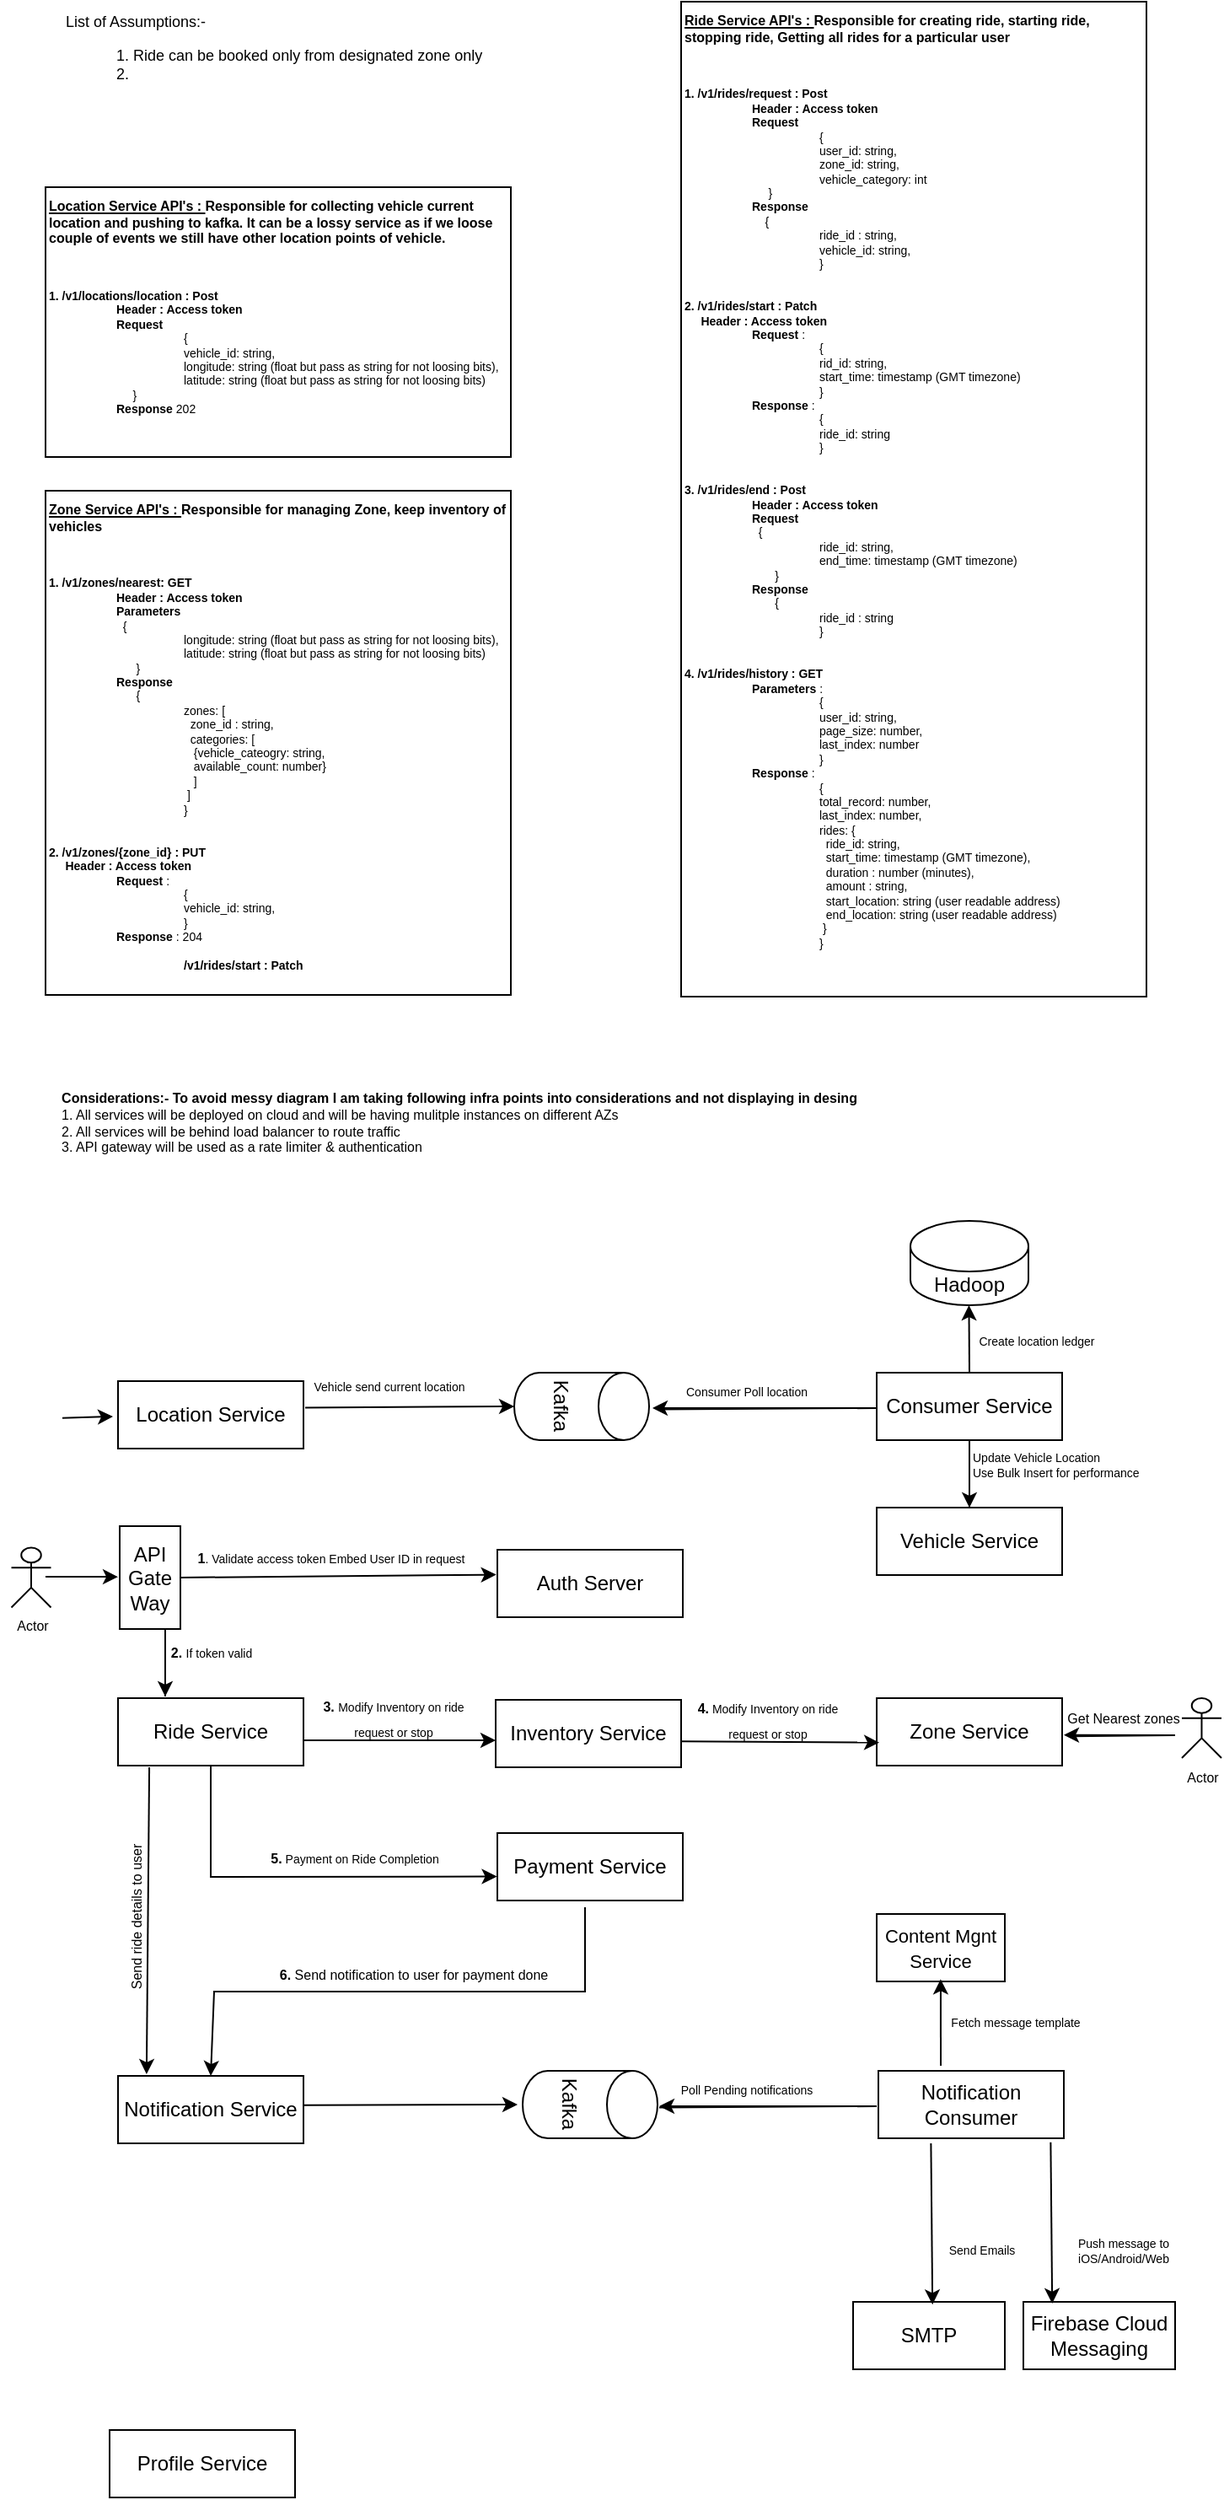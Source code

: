 <mxfile version="18.0.1" type="github">
  <diagram id="JSvCs3eml2IIvMDgM8v3" name="Page-1">
    <mxGraphModel dx="1082" dy="648" grid="1" gridSize="10" guides="1" tooltips="1" connect="1" arrows="1" fold="1" page="1" pageScale="1" pageWidth="827" pageHeight="1169" math="0" shadow="0">
      <root>
        <mxCell id="0" />
        <mxCell id="1" parent="0" />
        <mxCell id="J5EXPhGtt0kExFCHynly-1" value="Profile Service" style="rounded=0;whiteSpace=wrap;html=1;" vertex="1" parent="1">
          <mxGeometry x="78" y="1470" width="110" height="40" as="geometry" />
        </mxCell>
        <mxCell id="J5EXPhGtt0kExFCHynly-2" value="Vehicle Service" style="rounded=0;whiteSpace=wrap;html=1;flipV=0;flipH=1;" vertex="1" parent="1">
          <mxGeometry x="533" y="923" width="110" height="40" as="geometry" />
        </mxCell>
        <mxCell id="J5EXPhGtt0kExFCHynly-3" value="Zone Service" style="rounded=0;whiteSpace=wrap;html=1;" vertex="1" parent="1">
          <mxGeometry x="533" y="1036" width="110" height="40" as="geometry" />
        </mxCell>
        <mxCell id="J5EXPhGtt0kExFCHynly-4" value="Inventory Service" style="rounded=0;whiteSpace=wrap;html=1;" vertex="1" parent="1">
          <mxGeometry x="307" y="1037" width="110" height="40" as="geometry" />
        </mxCell>
        <mxCell id="J5EXPhGtt0kExFCHynly-5" value="Location Service" style="rounded=0;whiteSpace=wrap;html=1;" vertex="1" parent="1">
          <mxGeometry x="83" y="848" width="110" height="40" as="geometry" />
        </mxCell>
        <mxCell id="J5EXPhGtt0kExFCHynly-6" value="Ride Service" style="rounded=0;whiteSpace=wrap;html=1;" vertex="1" parent="1">
          <mxGeometry x="83" y="1036" width="110" height="40" as="geometry" />
        </mxCell>
        <mxCell id="J5EXPhGtt0kExFCHynly-7" value="Payment Service" style="rounded=0;whiteSpace=wrap;html=1;" vertex="1" parent="1">
          <mxGeometry x="308" y="1116" width="110" height="40" as="geometry" />
        </mxCell>
        <mxCell id="J5EXPhGtt0kExFCHynly-8" value="Hadoop" style="shape=cylinder3;whiteSpace=wrap;html=1;boundedLbl=1;backgroundOutline=1;size=15;" vertex="1" parent="1">
          <mxGeometry x="553" y="753" width="70" height="50" as="geometry" />
        </mxCell>
        <mxCell id="J5EXPhGtt0kExFCHynly-9" value="Kafka" style="shape=cylinder3;whiteSpace=wrap;html=1;boundedLbl=1;backgroundOutline=1;size=15;rotation=90;" vertex="1" parent="1">
          <mxGeometry x="338" y="823" width="40" height="80" as="geometry" />
        </mxCell>
        <mxCell id="J5EXPhGtt0kExFCHynly-10" value="Consumer Service" style="rounded=0;whiteSpace=wrap;html=1;flipV=0;flipH=1;" vertex="1" parent="1">
          <mxGeometry x="533" y="843" width="110" height="40" as="geometry" />
        </mxCell>
        <mxCell id="J5EXPhGtt0kExFCHynly-12" value="" style="endArrow=classic;html=1;rounded=0;entryX=0.5;entryY=1;entryDx=0;entryDy=0;entryPerimeter=0;" edge="1" parent="1" target="J5EXPhGtt0kExFCHynly-9">
          <mxGeometry width="50" height="50" relative="1" as="geometry">
            <mxPoint x="194" y="863.72" as="sourcePoint" />
            <mxPoint x="310" y="864" as="targetPoint" />
          </mxGeometry>
        </mxCell>
        <mxCell id="J5EXPhGtt0kExFCHynly-13" value="&lt;font style=&quot;font-size: 7px;&quot;&gt;Vehicle send current location&lt;/font&gt;" style="text;html=1;strokeColor=none;fillColor=none;align=center;verticalAlign=middle;whiteSpace=wrap;rounded=0;" vertex="1" parent="1">
          <mxGeometry x="194" y="840" width="100" height="20" as="geometry" />
        </mxCell>
        <mxCell id="J5EXPhGtt0kExFCHynly-14" value="" style="endArrow=classic;html=1;rounded=0;" edge="1" parent="1">
          <mxGeometry width="50" height="50" relative="1" as="geometry">
            <mxPoint x="404" y="864.72" as="sourcePoint" />
            <mxPoint x="400" y="864" as="targetPoint" />
            <Array as="points">
              <mxPoint x="533" y="864" />
            </Array>
          </mxGeometry>
        </mxCell>
        <mxCell id="J5EXPhGtt0kExFCHynly-15" value="&lt;font style=&quot;font-size: 7px;&quot;&gt;Consumer Poll location&lt;/font&gt;" style="text;html=1;strokeColor=none;fillColor=none;align=center;verticalAlign=middle;whiteSpace=wrap;rounded=0;" vertex="1" parent="1">
          <mxGeometry x="413" y="843" width="86" height="20" as="geometry" />
        </mxCell>
        <mxCell id="J5EXPhGtt0kExFCHynly-17" value="&lt;font style=&quot;font-size: 7px;&quot;&gt;Create location ledger&lt;/font&gt;" style="text;html=1;strokeColor=none;fillColor=none;align=center;verticalAlign=middle;whiteSpace=wrap;rounded=0;" vertex="1" parent="1">
          <mxGeometry x="588" y="813" width="80" height="20" as="geometry" />
        </mxCell>
        <mxCell id="J5EXPhGtt0kExFCHynly-21" value="" style="endArrow=classic;html=1;rounded=0;fontSize=7;exitX=0.5;exitY=0;exitDx=0;exitDy=0;" edge="1" parent="1" source="J5EXPhGtt0kExFCHynly-10">
          <mxGeometry width="50" height="50" relative="1" as="geometry">
            <mxPoint x="588" y="833" as="sourcePoint" />
            <mxPoint x="587.72" y="803" as="targetPoint" />
          </mxGeometry>
        </mxCell>
        <mxCell id="J5EXPhGtt0kExFCHynly-22" value="" style="endArrow=classic;html=1;rounded=0;fontSize=7;exitX=0.5;exitY=0;exitDx=0;exitDy=0;" edge="1" parent="1" target="J5EXPhGtt0kExFCHynly-2">
          <mxGeometry width="50" height="50" relative="1" as="geometry">
            <mxPoint x="588" y="923" as="sourcePoint" />
            <mxPoint x="587.72" y="883" as="targetPoint" />
            <Array as="points">
              <mxPoint x="588" y="883" />
            </Array>
          </mxGeometry>
        </mxCell>
        <mxCell id="J5EXPhGtt0kExFCHynly-23" value="Update Vehicle Location&lt;br&gt;&lt;div style=&quot;&quot;&gt;&lt;span style=&quot;background-color: initial;&quot;&gt;Use Bulk Insert for performance&lt;/span&gt;&lt;/div&gt;" style="text;html=1;align=left;verticalAlign=middle;resizable=0;points=[];autosize=1;strokeColor=none;fillColor=none;fontSize=7;" vertex="1" parent="1">
          <mxGeometry x="588" y="888" width="110" height="20" as="geometry" />
        </mxCell>
        <mxCell id="J5EXPhGtt0kExFCHynly-24" value="" style="endArrow=classic;html=1;rounded=0;entryX=0.5;entryY=1;entryDx=0;entryDy=0;entryPerimeter=0;exitX=1;exitY=0.625;exitDx=0;exitDy=0;exitPerimeter=0;" edge="1" parent="1" source="J5EXPhGtt0kExFCHynly-6">
          <mxGeometry width="50" height="50" relative="1" as="geometry">
            <mxPoint x="207" y="1060.72" as="sourcePoint" />
            <mxPoint x="307" y="1061" as="targetPoint" />
          </mxGeometry>
        </mxCell>
        <mxCell id="J5EXPhGtt0kExFCHynly-25" value="&lt;font style=&quot;&quot;&gt;&lt;font style=&quot;&quot;&gt;&lt;b style=&quot;font-size: 8px;&quot;&gt;&lt;font style=&quot;font-size: 8px;&quot;&gt;3.&lt;/font&gt; &lt;/b&gt;&lt;span style=&quot;font-size: 7px;&quot;&gt;Modify Inventory on ride request or&amp;nbsp;&lt;/span&gt;&lt;/font&gt;&lt;font style=&quot;font-size: 7px;&quot;&gt;stop&lt;/font&gt;&lt;/font&gt;" style="text;html=1;strokeColor=none;fillColor=none;align=center;verticalAlign=middle;whiteSpace=wrap;rounded=0;" vertex="1" parent="1">
          <mxGeometry x="193" y="1037" width="107" height="20" as="geometry" />
        </mxCell>
        <mxCell id="J5EXPhGtt0kExFCHynly-26" value="" style="endArrow=classic;html=1;rounded=0;entryX=0.014;entryY=0.658;entryDx=0;entryDy=0;entryPerimeter=0;" edge="1" parent="1" target="J5EXPhGtt0kExFCHynly-3">
          <mxGeometry width="50" height="50" relative="1" as="geometry">
            <mxPoint x="417" y="1061.58" as="sourcePoint" />
            <mxPoint x="517" y="1061.86" as="targetPoint" />
          </mxGeometry>
        </mxCell>
        <mxCell id="J5EXPhGtt0kExFCHynly-27" value="&lt;font style=&quot;&quot;&gt;&lt;font style=&quot;&quot;&gt;&lt;b style=&quot;&quot;&gt;&lt;font style=&quot;font-size: 8px;&quot;&gt;4.&lt;/font&gt;&lt;/b&gt;&lt;span style=&quot;font-size: 7px;&quot;&gt; Modify Inventory on ride request&amp;nbsp;&lt;/span&gt;&lt;/font&gt;&lt;font style=&quot;font-size: 7px;&quot;&gt;or stop&lt;/font&gt;&lt;/font&gt;" style="text;html=1;strokeColor=none;fillColor=none;align=center;verticalAlign=middle;whiteSpace=wrap;rounded=0;" vertex="1" parent="1">
          <mxGeometry x="417" y="1037.86" width="103" height="20" as="geometry" />
        </mxCell>
        <mxCell id="J5EXPhGtt0kExFCHynly-32" value="" style="endArrow=classic;html=1;rounded=0;fontSize=7;exitX=0.5;exitY=1;exitDx=0;exitDy=0;entryX=-0.002;entryY=0.644;entryDx=0;entryDy=0;entryPerimeter=0;" edge="1" parent="1" source="J5EXPhGtt0kExFCHynly-6" target="J5EXPhGtt0kExFCHynly-7">
          <mxGeometry width="50" height="50" relative="1" as="geometry">
            <mxPoint x="163" y="1146" as="sourcePoint" />
            <mxPoint x="138" y="1126" as="targetPoint" />
            <Array as="points">
              <mxPoint x="138" y="1142" />
            </Array>
          </mxGeometry>
        </mxCell>
        <mxCell id="J5EXPhGtt0kExFCHynly-33" value="&lt;b&gt;&lt;font style=&quot;font-size: 8px;&quot;&gt;5.&lt;/font&gt;&lt;/b&gt; Payment on Ride Completion" style="text;html=1;align=center;verticalAlign=middle;resizable=0;points=[];autosize=1;strokeColor=none;fillColor=none;fontSize=7;" vertex="1" parent="1">
          <mxGeometry x="163" y="1126" width="120" height="10" as="geometry" />
        </mxCell>
        <mxCell id="J5EXPhGtt0kExFCHynly-35" value="Notification Consumer" style="rounded=0;whiteSpace=wrap;html=1;" vertex="1" parent="1">
          <mxGeometry x="534" y="1257" width="110" height="40" as="geometry" />
        </mxCell>
        <mxCell id="J5EXPhGtt0kExFCHynly-36" value="Kafka" style="shape=cylinder3;whiteSpace=wrap;html=1;boundedLbl=1;backgroundOutline=1;size=15;rotation=90;" vertex="1" parent="1">
          <mxGeometry x="343" y="1237" width="40" height="80" as="geometry" />
        </mxCell>
        <mxCell id="J5EXPhGtt0kExFCHynly-37" value="" style="endArrow=classic;html=1;rounded=0;" edge="1" parent="1">
          <mxGeometry width="50" height="50" relative="1" as="geometry">
            <mxPoint x="404" y="1278.72" as="sourcePoint" />
            <mxPoint x="404" y="1278" as="targetPoint" />
            <Array as="points">
              <mxPoint x="533" y="1278" />
            </Array>
          </mxGeometry>
        </mxCell>
        <mxCell id="J5EXPhGtt0kExFCHynly-38" value="&lt;span style=&quot;font-size: 7px;&quot;&gt;Poll Pending&amp;nbsp;notifications&lt;/span&gt;" style="text;html=1;strokeColor=none;fillColor=none;align=center;verticalAlign=middle;whiteSpace=wrap;rounded=0;" vertex="1" parent="1">
          <mxGeometry x="413" y="1257" width="86" height="20" as="geometry" />
        </mxCell>
        <mxCell id="J5EXPhGtt0kExFCHynly-39" value="&lt;font style=&quot;font-size: 11px;&quot;&gt;Content Mgnt Service&lt;/font&gt;" style="rounded=0;whiteSpace=wrap;html=1;" vertex="1" parent="1">
          <mxGeometry x="533" y="1164" width="76" height="40" as="geometry" />
        </mxCell>
        <mxCell id="J5EXPhGtt0kExFCHynly-40" value="" style="endArrow=classic;html=1;rounded=0;entryX=0.46;entryY=-0.008;entryDx=0;entryDy=0;entryPerimeter=0;" edge="1" parent="1">
          <mxGeometry width="50" height="50" relative="1" as="geometry">
            <mxPoint x="571" y="1254" as="sourcePoint" />
            <mxPoint x="570.96" y="1202.68" as="targetPoint" />
            <Array as="points" />
          </mxGeometry>
        </mxCell>
        <mxCell id="J5EXPhGtt0kExFCHynly-41" value="&lt;font style=&quot;font-size: 7px;&quot;&gt;Fetch message template&lt;/font&gt;" style="text;html=1;align=center;verticalAlign=middle;resizable=0;points=[];autosize=1;strokeColor=none;fillColor=none;fontSize=11;" vertex="1" parent="1">
          <mxGeometry x="570" y="1217" width="90" height="20" as="geometry" />
        </mxCell>
        <mxCell id="J5EXPhGtt0kExFCHynly-42" value="Firebase Cloud Messaging" style="rounded=0;whiteSpace=wrap;html=1;" vertex="1" parent="1">
          <mxGeometry x="620" y="1394" width="90" height="40" as="geometry" />
        </mxCell>
        <mxCell id="J5EXPhGtt0kExFCHynly-43" value="" style="endArrow=classic;html=1;rounded=0;entryX=0.19;entryY=0.024;entryDx=0;entryDy=0;entryPerimeter=0;exitX=0.929;exitY=1.058;exitDx=0;exitDy=0;exitPerimeter=0;" edge="1" parent="1" source="J5EXPhGtt0kExFCHynly-35" target="J5EXPhGtt0kExFCHynly-42">
          <mxGeometry width="50" height="50" relative="1" as="geometry">
            <mxPoint x="630" y="1297" as="sourcePoint" />
            <mxPoint x="747.54" y="1297.74" as="targetPoint" />
          </mxGeometry>
        </mxCell>
        <mxCell id="J5EXPhGtt0kExFCHynly-44" value="Notification Service" style="rounded=0;whiteSpace=wrap;html=1;" vertex="1" parent="1">
          <mxGeometry x="83" y="1260" width="110" height="40" as="geometry" />
        </mxCell>
        <mxCell id="J5EXPhGtt0kExFCHynly-46" value="" style="endArrow=classic;html=1;rounded=0;exitX=0.465;exitY=1.05;exitDx=0;exitDy=0;exitPerimeter=0;" edge="1" parent="1">
          <mxGeometry width="50" height="50" relative="1" as="geometry">
            <mxPoint x="193.27" y="1277.32" as="sourcePoint" />
            <mxPoint x="320" y="1277" as="targetPoint" />
            <Array as="points" />
          </mxGeometry>
        </mxCell>
        <mxCell id="J5EXPhGtt0kExFCHynly-47" value="Push message to &lt;br&gt;iOS/Android/Web" style="text;html=1;align=center;verticalAlign=middle;resizable=0;points=[];autosize=1;strokeColor=none;fillColor=none;fontSize=7;" vertex="1" parent="1">
          <mxGeometry x="644" y="1354" width="70" height="20" as="geometry" />
        </mxCell>
        <mxCell id="J5EXPhGtt0kExFCHynly-48" value="SMTP" style="rounded=0;whiteSpace=wrap;html=1;" vertex="1" parent="1">
          <mxGeometry x="519" y="1394" width="90" height="40" as="geometry" />
        </mxCell>
        <mxCell id="J5EXPhGtt0kExFCHynly-49" value="" style="endArrow=classic;html=1;rounded=0;entryX=0.19;entryY=0.024;entryDx=0;entryDy=0;entryPerimeter=0;exitX=0.929;exitY=1.058;exitDx=0;exitDy=0;exitPerimeter=0;" edge="1" parent="1">
          <mxGeometry width="50" height="50" relative="1" as="geometry">
            <mxPoint x="565.19" y="1300" as="sourcePoint" />
            <mxPoint x="566.1" y="1395.64" as="targetPoint" />
          </mxGeometry>
        </mxCell>
        <mxCell id="J5EXPhGtt0kExFCHynly-50" value="Send Emails" style="text;html=1;align=center;verticalAlign=middle;resizable=0;points=[];autosize=1;strokeColor=none;fillColor=none;fontSize=7;" vertex="1" parent="1">
          <mxGeometry x="570" y="1359" width="50" height="10" as="geometry" />
        </mxCell>
        <mxCell id="J5EXPhGtt0kExFCHynly-51" value="&lt;span style=&quot;background-color: initial;&quot;&gt;&lt;b&gt;&lt;font style=&quot;font-size: 8px;&quot;&gt;&lt;u&gt;Ride Service API&#39;s : &lt;/u&gt;Responsible for creating ride, starting ride, stopping ride, Getting all rides for a particular user&lt;/font&gt;&lt;/b&gt;&lt;br&gt;&lt;br&gt;&lt;/span&gt;&lt;span style=&quot;background-color: initial;&quot;&gt;&lt;br&gt;&lt;/span&gt;&lt;b style=&quot;background-color: initial;&quot;&gt;&lt;br&gt;1. /v1/rides/request : Post&amp;nbsp;&lt;/b&gt;&lt;span style=&quot;background-color: initial;&quot;&gt;&lt;br&gt;&lt;/span&gt;&lt;blockquote style=&quot;margin: 0px 0px 0px 40px; border: none; padding: 0px;&quot;&gt;&lt;div&gt;&lt;b&gt;Header : Access token&lt;/b&gt;&lt;/div&gt;&lt;div&gt;&lt;b&gt;Request&lt;/b&gt;&lt;/div&gt;&lt;/blockquote&gt;&lt;blockquote style=&quot;margin: 0px 0px 0px 40px; border: none; padding: 0px;&quot;&gt;&lt;blockquote style=&quot;margin: 0px 0px 0px 40px; border: none; padding: 0px;&quot;&gt;{&lt;/blockquote&gt;&lt;blockquote style=&quot;margin: 0px 0px 0px 40px; border: none; padding: 0px;&quot;&gt;user_id: string,&lt;/blockquote&gt;&lt;/blockquote&gt;&lt;blockquote style=&quot;margin: 0px 0px 0px 40px; border: none; padding: 0px;&quot;&gt;&lt;blockquote style=&quot;margin: 0px 0px 0px 40px; border: none; padding: 0px;&quot;&gt;zone_id: string,&lt;/blockquote&gt;&lt;blockquote style=&quot;margin: 0px 0px 0px 40px; border: none; padding: 0px;&quot;&gt;vehicle_category: int&amp;nbsp;&lt;/blockquote&gt;&lt;div&gt;&amp;nbsp; &amp;nbsp; &amp;nbsp;}&lt;/div&gt;&lt;b style=&quot;background-color: initial;&quot;&gt;Response&lt;/b&gt;&lt;span style=&quot;background-color: initial;&quot;&gt;&amp;nbsp;&lt;/span&gt;&lt;div&gt;&amp;nbsp; &amp;nbsp;&amp;nbsp;{&lt;/div&gt;&lt;blockquote style=&quot;margin: 0px 0px 0px 40px; border: none; padding: 0px;&quot;&gt;&lt;span style=&quot;background-color: initial;&quot;&gt;ride_id : string,&lt;/span&gt;&lt;/blockquote&gt;&lt;blockquote style=&quot;margin: 0px 0px 0px 40px; border: none; padding: 0px;&quot;&gt;vehicle_id: string,&lt;/blockquote&gt;&lt;blockquote style=&quot;margin: 0px 0px 0px 40px; border: none; padding: 0px;&quot;&gt;&lt;span style=&quot;background-color: initial;&quot;&gt;}&lt;/span&gt;&lt;/blockquote&gt;&lt;/blockquote&gt;&lt;blockquote style=&quot;margin: 0px 0px 0px 40px; border: none; padding: 0px;&quot;&gt;&lt;blockquote style=&quot;margin: 0px 0px 0px 40px; border: none; padding: 0px;&quot;&gt;&lt;div&gt;&lt;/div&gt;&lt;/blockquote&gt;&lt;/blockquote&gt;&lt;br&gt;&lt;span style=&quot;background-color: initial;&quot;&gt;&lt;br&gt;&lt;b&gt;2. /v1/rides/start : Patch&lt;br&gt;&lt;/b&gt;&lt;/span&gt;&lt;b&gt;&lt;span style=&quot;&quot;&gt;	&lt;/span&gt;&lt;span style=&quot;&quot;&gt;	&lt;/span&gt;&amp;nbsp; &amp;nbsp; &amp;nbsp;Header : Access token&lt;/b&gt;&lt;br&gt;&lt;blockquote style=&quot;margin: 0px 0px 0px 40px; border: none; padding: 0px;&quot;&gt;&lt;b&gt;Request&lt;/b&gt;&amp;nbsp;:&lt;/blockquote&gt;&lt;blockquote style=&quot;margin: 0px 0px 0px 40px; border: none; padding: 0px;&quot;&gt;&lt;blockquote style=&quot;margin: 0px 0px 0px 40px; border: none; padding: 0px;&quot;&gt;{&lt;/blockquote&gt;&lt;blockquote style=&quot;margin: 0px 0px 0px 40px; border: none; padding: 0px;&quot;&gt;rid_id: string,&lt;/blockquote&gt;&lt;blockquote style=&quot;margin: 0px 0px 0px 40px; border: none; padding: 0px;&quot;&gt;start_time: timestamp (GMT timezone)&lt;/blockquote&gt;&lt;blockquote style=&quot;margin: 0px 0px 0px 40px; border: none; padding: 0px;&quot;&gt;}&lt;/blockquote&gt;&lt;/blockquote&gt;&lt;blockquote style=&quot;margin: 0px 0px 0px 40px; border: none; padding: 0px;&quot;&gt;&lt;b&gt;Response&lt;/b&gt;&amp;nbsp;:&lt;/blockquote&gt;&lt;blockquote style=&quot;margin: 0px 0px 0px 40px; border: none; padding: 0px;&quot;&gt;&lt;blockquote style=&quot;margin: 0px 0px 0px 40px; border: none; padding: 0px;&quot;&gt;{&lt;/blockquote&gt;&lt;blockquote style=&quot;margin: 0px 0px 0px 40px; border: none; padding: 0px;&quot;&gt;ride_id: string&lt;/blockquote&gt;&lt;blockquote style=&quot;margin: 0px 0px 0px 40px; border: none; padding: 0px;&quot;&gt;&lt;div&gt;}&lt;/div&gt;&lt;div&gt;&lt;br&gt;&lt;/div&gt;&lt;/blockquote&gt;&lt;/blockquote&gt;&lt;b style=&quot;background-color: initial;&quot;&gt;&lt;br&gt;3. /v1/rides/end : Post&amp;nbsp;&lt;/b&gt;&lt;span style=&quot;background-color: initial;&quot;&gt;&lt;br&gt;&lt;/span&gt;&lt;blockquote style=&quot;margin: 0 0 0 40px; border: none; padding: 0px;&quot;&gt;&lt;div&gt;&lt;b&gt;Header : Access token&lt;/b&gt;&lt;/div&gt;&lt;div&gt;&lt;b&gt;Request&lt;/b&gt;&lt;/div&gt;&lt;div&gt;&lt;span style=&quot;background-color: initial;&quot;&gt;&lt;span style=&quot;white-space: pre;&quot;&gt;	&lt;/span&gt;&lt;span style=&quot;white-space: pre;&quot;&gt;	&lt;/span&gt;{&lt;/span&gt;&lt;/div&gt;&lt;/blockquote&gt;&lt;blockquote style=&quot;margin: 0 0 0 40px; border: none; padding: 0px;&quot;&gt;&lt;blockquote style=&quot;margin: 0 0 0 40px; border: none; padding: 0px;&quot;&gt;ride_id: string,&lt;/blockquote&gt;&lt;/blockquote&gt;&lt;blockquote style=&quot;margin: 0 0 0 40px; border: none; padding: 0px;&quot;&gt;&lt;blockquote style=&quot;margin: 0 0 0 40px; border: none; padding: 0px;&quot;&gt;end_time: timestamp (GMT timezone)&lt;/blockquote&gt;&lt;div&gt;&lt;span style=&quot;&quot;&gt;	&lt;/span&gt;&lt;span style=&quot;&quot;&gt;	&lt;/span&gt;&amp;nbsp; &amp;nbsp; &lt;span style=&quot;white-space: pre;&quot;&gt;	&lt;/span&gt;&lt;span style=&quot;white-space: pre;&quot;&gt;	&lt;/span&gt;&amp;nbsp;}&lt;/div&gt;&lt;b style=&quot;background-color: initial;&quot;&gt;Response&lt;/b&gt;&lt;span style=&quot;background-color: initial;&quot;&gt;&amp;nbsp;&lt;/span&gt;&lt;div&gt;&amp;nbsp; &amp;nbsp;&lt;span style=&quot;&quot;&gt;	&lt;span style=&quot;white-space: pre;&quot;&gt;	&lt;/span&gt;&lt;span style=&quot;white-space: pre;&quot;&gt;	&lt;/span&gt;&lt;span style=&quot;&quot;&gt;	&lt;/span&gt;&lt;/span&gt;{&lt;/div&gt;&lt;blockquote style=&quot;margin: 0 0 0 40px; border: none; padding: 0px;&quot;&gt;&lt;span style=&quot;background-color: initial;&quot;&gt;ride_id : string&lt;/span&gt;&lt;/blockquote&gt;&lt;blockquote style=&quot;margin: 0 0 0 40px; border: none; padding: 0px;&quot;&gt;&lt;span style=&quot;background-color: initial;&quot;&gt;}&lt;/span&gt;&lt;/blockquote&gt;&lt;/blockquote&gt;&lt;br&gt;&lt;span style=&quot;background-color: initial;&quot;&gt;&lt;br&gt;&lt;b&gt;4. /v1/rides/history : GET&lt;/b&gt;&lt;/span&gt;&lt;br&gt;&lt;blockquote style=&quot;margin: 0 0 0 40px; border: none; padding: 0px;&quot;&gt;&lt;div&gt;&lt;b&gt;Parameters&lt;/b&gt; :&lt;/div&gt;&lt;/blockquote&gt;&lt;blockquote style=&quot;margin: 0 0 0 40px; border: none; padding: 0px;&quot;&gt;&lt;blockquote style=&quot;margin: 0 0 0 40px; border: none; padding: 0px;&quot;&gt;&lt;div&gt;{&lt;/div&gt;&lt;/blockquote&gt;&lt;blockquote style=&quot;margin: 0 0 0 40px; border: none; padding: 0px;&quot;&gt;&lt;div&gt;&lt;span style=&quot;&quot;&gt;	&lt;/span&gt;user_id: string,&lt;/div&gt;&lt;/blockquote&gt;&lt;blockquote style=&quot;margin: 0 0 0 40px; border: none; padding: 0px;&quot;&gt;&lt;div&gt;&lt;span style=&quot;&quot;&gt;	&lt;/span&gt;page_size: number,&lt;/div&gt;&lt;div&gt;last_index: number&lt;/div&gt;&lt;/blockquote&gt;&lt;blockquote style=&quot;margin: 0 0 0 40px; border: none; padding: 0px;&quot;&gt;&lt;div&gt;}&lt;/div&gt;&lt;/blockquote&gt;&lt;/blockquote&gt;&lt;blockquote style=&quot;margin: 0 0 0 40px; border: none; padding: 0px;&quot;&gt;&lt;div&gt;&lt;b&gt;Response&lt;/b&gt;&amp;nbsp;:&lt;/div&gt;&lt;/blockquote&gt;&lt;blockquote style=&quot;margin: 0 0 0 40px; border: none; padding: 0px;&quot;&gt;&lt;blockquote style=&quot;margin: 0 0 0 40px; border: none; padding: 0px;&quot;&gt;&lt;div&gt;{&lt;/div&gt;&lt;/blockquote&gt;&lt;blockquote style=&quot;margin: 0 0 0 40px; border: none; padding: 0px;&quot;&gt;&lt;div&gt;&lt;span style=&quot;&quot;&gt;	&lt;/span&gt;total_record: number,&lt;/div&gt;&lt;div&gt;last_index: number,&lt;/div&gt;&lt;div&gt;rides: {&lt;/div&gt;&lt;div&gt;&lt;span style=&quot;white-space: pre;&quot;&gt;	&lt;/span&gt;&lt;span style=&quot;white-space: pre;&quot;&gt;	&lt;/span&gt;ride_id: string,&lt;br&gt;&lt;/div&gt;&lt;div&gt;&lt;span style=&quot;white-space: pre;&quot;&gt;	&lt;/span&gt;&lt;span style=&quot;white-space: pre;&quot;&gt;	&lt;/span&gt;start_time: timestamp (GMT timezone),&lt;br&gt;&lt;/div&gt;&lt;div&gt;&lt;span style=&quot;white-space: pre;&quot;&gt;	&lt;/span&gt;&lt;span style=&quot;white-space: pre;&quot;&gt;	&lt;/span&gt;duration : number (minutes),&lt;br&gt;&lt;/div&gt;&lt;div&gt;&lt;span style=&quot;white-space: pre;&quot;&gt;	&lt;/span&gt;&lt;span style=&quot;white-space: pre;&quot;&gt;	&lt;/span&gt;amount : string,&lt;br&gt;&lt;/div&gt;&lt;div&gt;&lt;span style=&quot;white-space: pre;&quot;&gt;	&lt;/span&gt;&lt;span style=&quot;white-space: pre;&quot;&gt;	&lt;/span&gt;start_location: string (user readable address)&lt;br&gt;&lt;/div&gt;&lt;div&gt;&lt;span style=&quot;white-space: pre;&quot;&gt;	&lt;/span&gt;&lt;span style=&quot;white-space: pre;&quot;&gt;	&lt;/span&gt;end_location: string (user readable address)&lt;br&gt;&lt;/div&gt;&lt;div&gt;&lt;span style=&quot;white-space: pre;&quot;&gt;	&lt;/span&gt;}&lt;br&gt;&lt;/div&gt;&lt;/blockquote&gt;&lt;blockquote style=&quot;margin: 0 0 0 40px; border: none; padding: 0px;&quot;&gt;&lt;div&gt;}&lt;/div&gt;&lt;blockquote style=&quot;margin: 0px 0px 0px 40px; border: none; padding: 0px;&quot;&gt;&lt;/blockquote&gt;&lt;/blockquote&gt;&lt;/blockquote&gt;" style="rounded=0;whiteSpace=wrap;html=1;fontSize=7;align=left;verticalAlign=top;" vertex="1" parent="1">
          <mxGeometry x="417" y="30" width="276" height="590" as="geometry" />
        </mxCell>
        <mxCell id="J5EXPhGtt0kExFCHynly-52" value="Auth Server" style="rounded=0;whiteSpace=wrap;html=1;" vertex="1" parent="1">
          <mxGeometry x="308" y="948" width="110" height="40" as="geometry" />
        </mxCell>
        <mxCell id="J5EXPhGtt0kExFCHynly-53" value="" style="endArrow=classic;html=1;rounded=0;entryX=-0.006;entryY=0.37;entryDx=0;entryDy=0;exitX=1;exitY=0.5;exitDx=0;exitDy=0;entryPerimeter=0;" edge="1" parent="1" source="J5EXPhGtt0kExFCHynly-54" target="J5EXPhGtt0kExFCHynly-52">
          <mxGeometry width="50" height="50" relative="1" as="geometry">
            <mxPoint x="141" y="1006.39" as="sourcePoint" />
            <mxPoint x="255" y="1006.39" as="targetPoint" />
            <Array as="points" />
          </mxGeometry>
        </mxCell>
        <mxCell id="J5EXPhGtt0kExFCHynly-54" value="API Gate&lt;br&gt;Way" style="rounded=0;whiteSpace=wrap;html=1;" vertex="1" parent="1">
          <mxGeometry x="84" y="934" width="36" height="61" as="geometry" />
        </mxCell>
        <mxCell id="J5EXPhGtt0kExFCHynly-55" value="&lt;b&gt;&lt;font style=&quot;font-size: 8px;&quot;&gt;1&lt;/font&gt;&lt;/b&gt;. Validate access token Embed User ID in request" style="text;html=1;align=center;verticalAlign=middle;resizable=0;points=[];autosize=1;strokeColor=none;fillColor=none;fontSize=7;" vertex="1" parent="1">
          <mxGeometry x="124" y="948" width="170" height="10" as="geometry" />
        </mxCell>
        <mxCell id="J5EXPhGtt0kExFCHynly-57" value="" style="endArrow=classic;html=1;rounded=0;fontSize=7;exitX=0.5;exitY=0;exitDx=0;exitDy=0;" edge="1" parent="1">
          <mxGeometry width="50" height="50" relative="1" as="geometry">
            <mxPoint x="111" y="1035" as="sourcePoint" />
            <mxPoint x="111" y="1035" as="targetPoint" />
            <Array as="points">
              <mxPoint x="111" y="995" />
            </Array>
          </mxGeometry>
        </mxCell>
        <mxCell id="J5EXPhGtt0kExFCHynly-58" value="&lt;b&gt;&lt;font style=&quot;font-size: 8px;&quot;&gt;2. &lt;/font&gt;&lt;/b&gt;If token valid" style="text;html=1;align=center;verticalAlign=middle;resizable=0;points=[];autosize=1;strokeColor=none;fillColor=none;fontSize=7;" vertex="1" parent="1">
          <mxGeometry x="108" y="1004" width="60" height="10" as="geometry" />
        </mxCell>
        <mxCell id="J5EXPhGtt0kExFCHynly-59" value="&lt;font style=&quot;font-size: 9px;&quot;&gt;List of Assumptions:-&lt;br&gt;&lt;/font&gt;&lt;ol style=&quot;font-size: 9px;&quot;&gt;&lt;li&gt;&lt;font style=&quot;font-size: 9px;&quot;&gt;Ride can be booked only from designated zone only&lt;/font&gt;&lt;/li&gt;&lt;li&gt;&lt;font style=&quot;font-size: 9px;&quot;&gt;&lt;br&gt;&lt;/font&gt;&lt;/li&gt;&lt;/ol&gt;" style="text;html=1;strokeColor=none;fillColor=none;align=left;verticalAlign=top;whiteSpace=wrap;rounded=0;fontSize=8;horizontal=1;" vertex="1" parent="1">
          <mxGeometry x="50" y="30" width="310" height="100" as="geometry" />
        </mxCell>
        <mxCell id="J5EXPhGtt0kExFCHynly-60" value="&lt;span style=&quot;background-color: initial;&quot;&gt;&lt;b&gt;&lt;font style=&quot;font-size: 8px;&quot;&gt;&lt;u&gt;Location Service API&#39;s : &lt;/u&gt;Responsible for collecting vehicle current location and pushing to kafka. It can be a lossy service as if we loose couple of events we still have other location points of vehicle.&lt;/font&gt;&lt;/b&gt;&lt;br&gt;&lt;br&gt;&lt;/span&gt;&lt;span style=&quot;background-color: initial;&quot;&gt;&lt;br&gt;&lt;/span&gt;&lt;b style=&quot;background-color: initial;&quot;&gt;&lt;br&gt;1. /v1/locations/location : Post&amp;nbsp;&lt;/b&gt;&lt;span style=&quot;background-color: initial;&quot;&gt;&lt;br&gt;&lt;/span&gt;&lt;blockquote style=&quot;margin: 0px 0px 0px 40px; border: none; padding: 0px;&quot;&gt;&lt;div&gt;&lt;b&gt;Header : Access token&lt;/b&gt;&lt;/div&gt;&lt;div&gt;&lt;b&gt;Request&lt;/b&gt;&lt;/div&gt;&lt;/blockquote&gt;&lt;blockquote style=&quot;margin: 0px 0px 0px 40px; border: none; padding: 0px;&quot;&gt;&lt;blockquote style=&quot;margin: 0px 0px 0px 40px; border: none; padding: 0px;&quot;&gt;{&lt;/blockquote&gt;&lt;blockquote style=&quot;margin: 0px 0px 0px 40px; border: none; padding: 0px;&quot;&gt;vehicle_id: string,&lt;/blockquote&gt;&lt;/blockquote&gt;&lt;blockquote style=&quot;margin: 0px 0px 0px 40px; border: none; padding: 0px;&quot;&gt;&lt;blockquote style=&quot;margin: 0px 0px 0px 40px; border: none; padding: 0px;&quot;&gt;longitude: string (float but pass as string for not loosing bits),&lt;/blockquote&gt;&lt;blockquote style=&quot;margin: 0px 0px 0px 40px; border: none; padding: 0px;&quot;&gt;latitude: string (float but pass as string for not loosing bits)&amp;nbsp;&lt;/blockquote&gt;&lt;div&gt;&amp;nbsp; &amp;nbsp; &amp;nbsp;}&lt;/div&gt;&lt;b style=&quot;background-color: initial;&quot;&gt;Response&lt;/b&gt;&lt;span style=&quot;background-color: initial;&quot;&gt;&amp;nbsp;202&lt;/span&gt;&lt;div&gt;&amp;nbsp; &amp;nbsp;&lt;br&gt;&lt;/div&gt;&lt;/blockquote&gt;&lt;blockquote style=&quot;margin: 0px 0px 0px 40px; border: none; padding: 0px;&quot;&gt;&lt;blockquote style=&quot;margin: 0px 0px 0px 40px; border: none; padding: 0px;&quot;&gt;&lt;div&gt;&lt;/div&gt;&lt;/blockquote&gt;&lt;/blockquote&gt;&lt;br&gt;&lt;span style=&quot;background-color: initial;&quot;&gt;&lt;br&gt;&lt;br&gt;&lt;/span&gt;&lt;blockquote style=&quot;margin: 0 0 0 40px; border: none; padding: 0px;&quot;&gt;&lt;blockquote style=&quot;margin: 0 0 0 40px; border: none; padding: 0px;&quot;&gt;&lt;blockquote style=&quot;margin: 0px 0px 0px 40px; border: none; padding: 0px;&quot;&gt;&lt;/blockquote&gt;&lt;/blockquote&gt;&lt;/blockquote&gt;" style="rounded=0;whiteSpace=wrap;html=1;fontSize=7;align=left;verticalAlign=top;" vertex="1" parent="1">
          <mxGeometry x="40" y="140" width="276" height="160" as="geometry" />
        </mxCell>
        <mxCell id="J5EXPhGtt0kExFCHynly-61" value="&lt;span style=&quot;background-color: initial;&quot;&gt;&lt;b&gt;&lt;font style=&quot;font-size: 8px;&quot;&gt;&lt;u&gt;Zone Service API&#39;s : &lt;/u&gt;Responsible for managing Zone, keep inventory of vehicles&lt;/font&gt;&lt;/b&gt;&lt;br&gt;&lt;br&gt;&lt;/span&gt;&lt;span style=&quot;background-color: initial;&quot;&gt;&lt;br&gt;&lt;/span&gt;&lt;b style=&quot;background-color: initial;&quot;&gt;&lt;br&gt;1. /v1/zones/nearest: GET&amp;nbsp;&lt;/b&gt;&lt;span style=&quot;background-color: initial;&quot;&gt;&lt;br&gt;&lt;/span&gt;&lt;blockquote style=&quot;margin: 0px 0px 0px 40px; border: none; padding: 0px;&quot;&gt;&lt;div&gt;&lt;b&gt;Header : Access token&lt;/b&gt;&lt;/div&gt;&lt;div&gt;&lt;b&gt;Parameters&lt;/b&gt;&lt;/div&gt;&lt;div&gt;&lt;span style=&quot;background-color: initial;&quot;&gt;&lt;span style=&quot;white-space: pre;&quot;&gt;	&lt;/span&gt;&lt;span style=&quot;white-space: pre;&quot;&gt;	&lt;/span&gt;{&lt;/span&gt;&lt;/div&gt;&lt;/blockquote&gt;&lt;blockquote style=&quot;margin: 0px 0px 0px 40px; border: none; padding: 0px;&quot;&gt;&lt;blockquote style=&quot;margin: 0px 0px 0px 40px; border: none; padding: 0px;&quot;&gt;&lt;/blockquote&gt;&lt;/blockquote&gt;&lt;blockquote style=&quot;margin: 0 0 0 40px; border: none; padding: 0px;&quot;&gt;&lt;blockquote style=&quot;margin: 0px 0px 0px 40px; border: none; padding: 0px;&quot;&gt;&lt;span style=&quot;background-color: initial;&quot;&gt;longitude: string (float but pass as string for not loosing bits),&lt;/span&gt;&lt;/blockquote&gt;&lt;blockquote style=&quot;margin: 0px 0px 0px 40px; border: none; padding: 0px;&quot;&gt;latitude: string (float but pass as string for not loosing bits)&amp;nbsp;&lt;/blockquote&gt;&lt;/blockquote&gt;&lt;blockquote style=&quot;margin: 0px 0px 0px 40px; border: none; padding: 0px;&quot;&gt;&lt;div&gt;&amp;nbsp; &amp;nbsp; &lt;span style=&quot;white-space: pre;&quot;&gt;	&lt;/span&gt;&lt;span style=&quot;white-space: pre;&quot;&gt;	&lt;/span&gt;}&lt;/div&gt;&lt;b style=&quot;background-color: initial;&quot;&gt;Response&lt;/b&gt;&lt;span style=&quot;background-color: initial;&quot;&gt;&amp;nbsp;&lt;/span&gt;&lt;div&gt;&amp;nbsp; &amp;nbsp;&amp;nbsp;&lt;span style=&quot;white-space: pre;&quot;&gt;	&lt;/span&gt;&lt;span style=&quot;white-space: pre;&quot;&gt;	&lt;/span&gt;{&lt;/div&gt;&lt;blockquote style=&quot;margin: 0px 0px 0px 40px; border: none; padding: 0px;&quot;&gt;&lt;span style=&quot;background-color: initial;&quot;&gt;zones: [&amp;nbsp;&lt;/span&gt;&lt;/blockquote&gt;&lt;blockquote style=&quot;margin: 0px 0px 0px 40px; border: none; padding: 0px;&quot;&gt;&lt;span style=&quot;background-color: initial;&quot;&gt;&lt;span style=&quot;white-space: pre;&quot;&gt;	&lt;/span&gt;&lt;span style=&quot;white-space: pre;&quot;&gt;	&lt;/span&gt;zone_id : string,&lt;/span&gt;&lt;/blockquote&gt;&lt;blockquote style=&quot;margin: 0px 0px 0px 40px; border: none; padding: 0px;&quot;&gt;&lt;span style=&quot;white-space: pre;&quot;&gt;	&lt;/span&gt;&lt;span style=&quot;white-space: pre;&quot;&gt;	&lt;/span&gt;categories: [&lt;/blockquote&gt;&lt;blockquote style=&quot;margin: 0px 0px 0px 40px; border: none; padding: 0px;&quot;&gt;&lt;span style=&quot;white-space: pre;&quot;&gt;	&lt;/span&gt;&lt;span style=&quot;white-space: pre;&quot;&gt;	&lt;/span&gt;&lt;span style=&quot;white-space: pre;&quot;&gt;	&lt;/span&gt;{vehicle_cateogry: string,&lt;/blockquote&gt;&lt;blockquote style=&quot;margin: 0px 0px 0px 40px; border: none; padding: 0px;&quot;&gt;&lt;span style=&quot;white-space: pre;&quot;&gt;	&lt;/span&gt;&lt;span style=&quot;white-space: pre;&quot;&gt;	&lt;span style=&quot;white-space: pre;&quot;&gt;	&lt;/span&gt;&lt;/span&gt;available_count: number}&lt;br&gt;&lt;/blockquote&gt;&lt;blockquote style=&quot;margin: 0px 0px 0px 40px; border: none; padding: 0px;&quot;&gt;&lt;span style=&quot;white-space: pre;&quot;&gt;	&lt;/span&gt;&lt;span style=&quot;white-space: pre;&quot;&gt;	&lt;span style=&quot;white-space: pre;&quot;&gt;	&lt;/span&gt;&lt;/span&gt;]&lt;br&gt;&lt;/blockquote&gt;&lt;blockquote style=&quot;margin: 0px 0px 0px 40px; border: none; padding: 0px;&quot;&gt;&lt;span style=&quot;white-space: pre;&quot;&gt;	&lt;/span&gt;]&lt;br&gt;&lt;/blockquote&gt;&lt;blockquote style=&quot;margin: 0px 0px 0px 40px; border: none; padding: 0px;&quot;&gt;&lt;span style=&quot;background-color: initial;&quot;&gt;}&lt;/span&gt;&lt;/blockquote&gt;&lt;/blockquote&gt;&lt;blockquote style=&quot;margin: 0px 0px 0px 40px; border: none; padding: 0px;&quot;&gt;&lt;blockquote style=&quot;margin: 0px 0px 0px 40px; border: none; padding: 0px;&quot;&gt;&lt;div&gt;&lt;/div&gt;&lt;/blockquote&gt;&lt;/blockquote&gt;&lt;br&gt;&lt;span style=&quot;background-color: initial;&quot;&gt;&lt;br&gt;&lt;b&gt;2. /v1/zones/{zone_id} : PUT&lt;br&gt;&lt;/b&gt;&lt;/span&gt;&lt;b&gt;&lt;span style=&quot;&quot;&gt;	&lt;/span&gt;&lt;span style=&quot;&quot;&gt;	&lt;/span&gt;&amp;nbsp; &amp;nbsp; &amp;nbsp;Header : Access token&lt;/b&gt;&lt;br&gt;&lt;blockquote style=&quot;margin: 0px 0px 0px 40px; border: none; padding: 0px;&quot;&gt;&lt;b&gt;Request&lt;/b&gt;&amp;nbsp;:&lt;/blockquote&gt;&lt;blockquote style=&quot;margin: 0px 0px 0px 40px; border: none; padding: 0px;&quot;&gt;&lt;blockquote style=&quot;margin: 0px 0px 0px 40px; border: none; padding: 0px;&quot;&gt;{&lt;/blockquote&gt;&lt;blockquote style=&quot;margin: 0px 0px 0px 40px; border: none; padding: 0px;&quot;&gt;vehicle_id: string,&lt;/blockquote&gt;&lt;blockquote style=&quot;margin: 0px 0px 0px 40px; border: none; padding: 0px;&quot;&gt;}&lt;/blockquote&gt;&lt;/blockquote&gt;&lt;blockquote style=&quot;margin: 0px 0px 0px 40px; border: none; padding: 0px;&quot;&gt;&lt;b&gt;Response&lt;/b&gt;&amp;nbsp;: 204&lt;/blockquote&gt;&lt;blockquote style=&quot;margin: 0px 0px 0px 40px; border: none; padding: 0px;&quot;&gt;&lt;blockquote style=&quot;margin: 0px 0px 0px 40px; border: none; padding: 0px;&quot;&gt;&lt;br&gt;&lt;/blockquote&gt;&lt;blockquote style=&quot;margin: 0px 0px 0px 40px; border: none; padding: 0px;&quot;&gt;&lt;div&gt;&lt;b style=&quot;background-color: initial;&quot;&gt;/v1/rides/start : Patch&lt;/b&gt;&lt;/div&gt;&lt;/blockquote&gt;&lt;/blockquote&gt;&lt;b style=&quot;background-color: initial;&quot;&gt;&lt;br&gt;&lt;/b&gt;&lt;blockquote style=&quot;margin: 0 0 0 40px; border: none; padding: 0px;&quot;&gt;&lt;blockquote style=&quot;margin: 0 0 0 40px; border: none; padding: 0px;&quot;&gt;&lt;blockquote style=&quot;margin: 0px 0px 0px 40px; border: none; padding: 0px;&quot;&gt;&lt;/blockquote&gt;&lt;/blockquote&gt;&lt;/blockquote&gt;" style="rounded=0;whiteSpace=wrap;html=1;fontSize=7;align=left;verticalAlign=top;" vertex="1" parent="1">
          <mxGeometry x="40" y="320" width="276" height="299" as="geometry" />
        </mxCell>
        <mxCell id="J5EXPhGtt0kExFCHynly-62" value="&lt;div style=&quot;text-align: left;&quot;&gt;&lt;span style=&quot;background-color: initial;&quot;&gt;&lt;b&gt;Considerations:- To avoid messy diagram I am taking following infra points into considerations and not displaying in desing&lt;/b&gt;&lt;/span&gt;&lt;/div&gt;&lt;div style=&quot;text-align: left;&quot;&gt;&lt;span style=&quot;background-color: initial;&quot;&gt;1. All services will be deployed on cloud and will be having mulitple instances on different AZs&lt;/span&gt;&lt;/div&gt;&lt;div style=&quot;text-align: left;&quot;&gt;&lt;span style=&quot;background-color: initial;&quot;&gt;2. All services will be behind load balancer to route traffic&lt;/span&gt;&lt;/div&gt;&lt;div style=&quot;text-align: left;&quot;&gt;&lt;span style=&quot;background-color: initial;&quot;&gt;3. API gateway will be used as a rate limiter &amp;amp; authentication&lt;/span&gt;&lt;/div&gt;" style="text;html=1;align=center;verticalAlign=middle;resizable=0;points=[];autosize=1;strokeColor=none;fillColor=none;fontSize=8;" vertex="1" parent="1">
          <mxGeometry x="40" y="670" width="490" height="50" as="geometry" />
        </mxCell>
        <mxCell id="J5EXPhGtt0kExFCHynly-63" value="" style="shape=image;html=1;verticalAlign=top;verticalLabelPosition=bottom;labelBackgroundColor=#ffffff;imageAspect=0;aspect=fixed;image=https://cdn4.iconfinder.com/data/icons/transportation-and-vehicle/128/Transportation_And_Vehicle_3-10-128.png;rounded=0;fontSize=8;" vertex="1" parent="1">
          <mxGeometry x="13" y="851" width="37" height="37" as="geometry" />
        </mxCell>
        <mxCell id="J5EXPhGtt0kExFCHynly-64" value="" style="endArrow=classic;html=1;rounded=0;" edge="1" parent="1">
          <mxGeometry width="50" height="50" relative="1" as="geometry">
            <mxPoint x="50" y="869.86" as="sourcePoint" />
            <mxPoint x="80" y="869" as="targetPoint" />
          </mxGeometry>
        </mxCell>
        <mxCell id="J5EXPhGtt0kExFCHynly-65" value="Actor" style="shape=umlActor;verticalLabelPosition=bottom;verticalAlign=top;html=1;outlineConnect=0;rounded=0;fontSize=8;" vertex="1" parent="1">
          <mxGeometry x="19.75" y="946.75" width="23.5" height="35.5" as="geometry" />
        </mxCell>
        <mxCell id="J5EXPhGtt0kExFCHynly-66" value="" style="endArrow=classic;html=1;rounded=0;" edge="1" parent="1">
          <mxGeometry width="50" height="50" relative="1" as="geometry">
            <mxPoint x="40" y="964" as="sourcePoint" />
            <mxPoint x="83" y="964.07" as="targetPoint" />
          </mxGeometry>
        </mxCell>
        <mxCell id="J5EXPhGtt0kExFCHynly-70" value="" style="endArrow=classic;html=1;rounded=0;entryX=0.5;entryY=0;entryDx=0;entryDy=0;" edge="1" parent="1" target="J5EXPhGtt0kExFCHynly-44">
          <mxGeometry width="50" height="50" relative="1" as="geometry">
            <mxPoint x="360" y="1160" as="sourcePoint" />
            <mxPoint x="363.45" y="1251.64" as="targetPoint" />
            <Array as="points">
              <mxPoint x="360" y="1210" />
              <mxPoint x="140" y="1210" />
            </Array>
          </mxGeometry>
        </mxCell>
        <mxCell id="J5EXPhGtt0kExFCHynly-71" value="" style="endArrow=classic;html=1;rounded=0;entryX=0.154;entryY=-0.025;entryDx=0;entryDy=0;entryPerimeter=0;exitX=0.929;exitY=1.058;exitDx=0;exitDy=0;exitPerimeter=0;" edge="1" parent="1" target="J5EXPhGtt0kExFCHynly-44">
          <mxGeometry width="50" height="50" relative="1" as="geometry">
            <mxPoint x="101.55" y="1077.0" as="sourcePoint" />
            <mxPoint x="102.46" y="1172.64" as="targetPoint" />
          </mxGeometry>
        </mxCell>
        <mxCell id="J5EXPhGtt0kExFCHynly-72" value="&lt;b&gt;6. &lt;/b&gt;Send notification to user for payment done" style="text;html=1;align=center;verticalAlign=middle;resizable=0;points=[];autosize=1;strokeColor=none;fillColor=none;fontSize=8;" vertex="1" parent="1">
          <mxGeometry x="173" y="1190" width="170" height="20" as="geometry" />
        </mxCell>
        <mxCell id="J5EXPhGtt0kExFCHynly-73" value="Send ride details to user" style="text;html=1;align=center;verticalAlign=top;resizable=0;points=[];autosize=1;strokeColor=none;fillColor=none;fontSize=8;horizontal=0;" vertex="1" parent="1">
          <mxGeometry x="83" y="1156" width="100" height="20" as="geometry" />
        </mxCell>
        <mxCell id="J5EXPhGtt0kExFCHynly-74" value="Actor" style="shape=umlActor;verticalLabelPosition=bottom;verticalAlign=top;html=1;outlineConnect=0;rounded=0;fontSize=8;" vertex="1" parent="1">
          <mxGeometry x="714" y="1036" width="23.5" height="35.5" as="geometry" />
        </mxCell>
        <mxCell id="J5EXPhGtt0kExFCHynly-75" value="" style="endArrow=classic;html=1;rounded=0;" edge="1" parent="1">
          <mxGeometry width="50" height="50" relative="1" as="geometry">
            <mxPoint x="648" y="1058.58" as="sourcePoint" />
            <mxPoint x="644" y="1057.86" as="targetPoint" />
            <Array as="points">
              <mxPoint x="710" y="1058" />
            </Array>
          </mxGeometry>
        </mxCell>
        <mxCell id="J5EXPhGtt0kExFCHynly-76" value="Get Nearest zones" style="text;html=1;align=center;verticalAlign=middle;resizable=0;points=[];autosize=1;strokeColor=none;fillColor=none;fontSize=8;" vertex="1" parent="1">
          <mxGeometry x="639" y="1037.86" width="80" height="20" as="geometry" />
        </mxCell>
      </root>
    </mxGraphModel>
  </diagram>
</mxfile>
